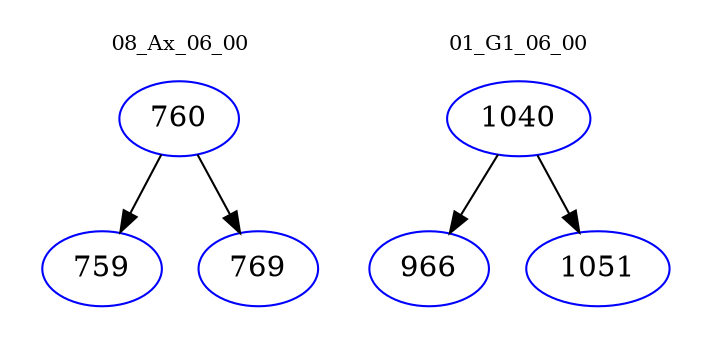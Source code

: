 digraph{
subgraph cluster_0 {
color = white
label = "08_Ax_06_00";
fontsize=10;
T0_760 [label="760", color="blue"]
T0_760 -> T0_759 [color="black"]
T0_759 [label="759", color="blue"]
T0_760 -> T0_769 [color="black"]
T0_769 [label="769", color="blue"]
}
subgraph cluster_1 {
color = white
label = "01_G1_06_00";
fontsize=10;
T1_1040 [label="1040", color="blue"]
T1_1040 -> T1_966 [color="black"]
T1_966 [label="966", color="blue"]
T1_1040 -> T1_1051 [color="black"]
T1_1051 [label="1051", color="blue"]
}
}
